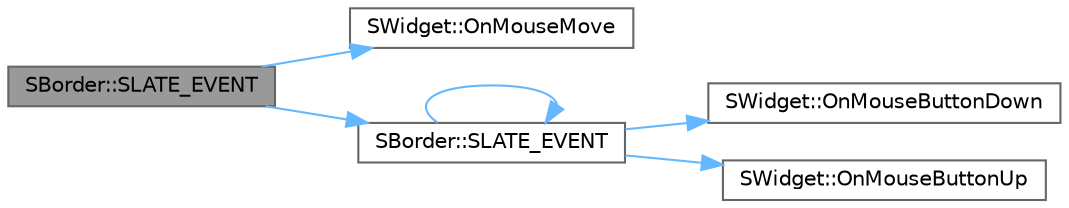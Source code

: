 digraph "SBorder::SLATE_EVENT"
{
 // INTERACTIVE_SVG=YES
 // LATEX_PDF_SIZE
  bgcolor="transparent";
  edge [fontname=Helvetica,fontsize=10,labelfontname=Helvetica,labelfontsize=10];
  node [fontname=Helvetica,fontsize=10,shape=box,height=0.2,width=0.4];
  rankdir="LR";
  Node1 [id="Node000001",label="SBorder::SLATE_EVENT",height=0.2,width=0.4,color="gray40", fillcolor="grey60", style="filled", fontcolor="black",tooltip=" "];
  Node1 -> Node2 [id="edge1_Node000001_Node000002",color="steelblue1",style="solid",tooltip=" "];
  Node2 [id="Node000002",label="SWidget::OnMouseMove",height=0.2,width=0.4,color="grey40", fillcolor="white", style="filled",URL="$dd/de2/classSWidget.html#ad2ea4432cf8b27dc184d294c4605a4e5",tooltip="The system calls this method to notify the widget that a mouse moved within it."];
  Node1 -> Node3 [id="edge2_Node000001_Node000003",color="steelblue1",style="solid",tooltip=" "];
  Node3 [id="Node000003",label="SBorder::SLATE_EVENT",height=0.2,width=0.4,color="grey40", fillcolor="white", style="filled",URL="$d2/d51/classSBorder.html#a835de15eb3b8ed8ddbf0c137087c22d1",tooltip=" "];
  Node3 -> Node4 [id="edge3_Node000003_Node000004",color="steelblue1",style="solid",tooltip=" "];
  Node4 [id="Node000004",label="SWidget::OnMouseButtonDown",height=0.2,width=0.4,color="grey40", fillcolor="white", style="filled",URL="$dd/de2/classSWidget.html#adc672c87d8cb3f91b146282818bfba2c",tooltip="The system calls this method to notify the widget that a mouse button was pressed within it."];
  Node3 -> Node5 [id="edge4_Node000003_Node000005",color="steelblue1",style="solid",tooltip=" "];
  Node5 [id="Node000005",label="SWidget::OnMouseButtonUp",height=0.2,width=0.4,color="grey40", fillcolor="white", style="filled",URL="$dd/de2/classSWidget.html#a888df25b324c876249e9dc93c12a0d67",tooltip="The system calls this method to notify the widget that a mouse button was release within it."];
  Node3 -> Node3 [id="edge5_Node000003_Node000003",color="steelblue1",style="solid",tooltip=" "];
}
